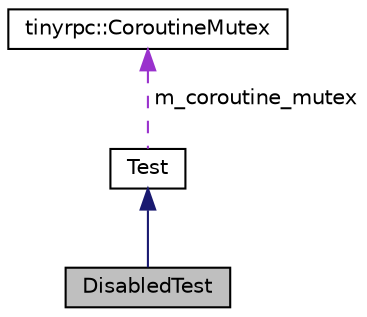 digraph "DisabledTest"
{
 // LATEX_PDF_SIZE
  edge [fontname="Helvetica",fontsize="10",labelfontname="Helvetica",labelfontsize="10"];
  node [fontname="Helvetica",fontsize="10",shape=record];
  Node1 [label="DisabledTest",height=0.2,width=0.4,color="black", fillcolor="grey75", style="filled", fontcolor="black",tooltip=" "];
  Node2 -> Node1 [dir="back",color="midnightblue",fontsize="10",style="solid",fontname="Helvetica"];
  Node2 [label="Test",height=0.2,width=0.4,color="black", fillcolor="white", style="filled",URL="$classTest.html",tooltip=" "];
  Node3 -> Node2 [dir="back",color="darkorchid3",fontsize="10",style="dashed",label=" m_coroutine_mutex" ,fontname="Helvetica"];
  Node3 [label="tinyrpc::CoroutineMutex",height=0.2,width=0.4,color="black", fillcolor="white", style="filled",URL="$classtinyrpc_1_1CoroutineMutex.html",tooltip=" "];
}
